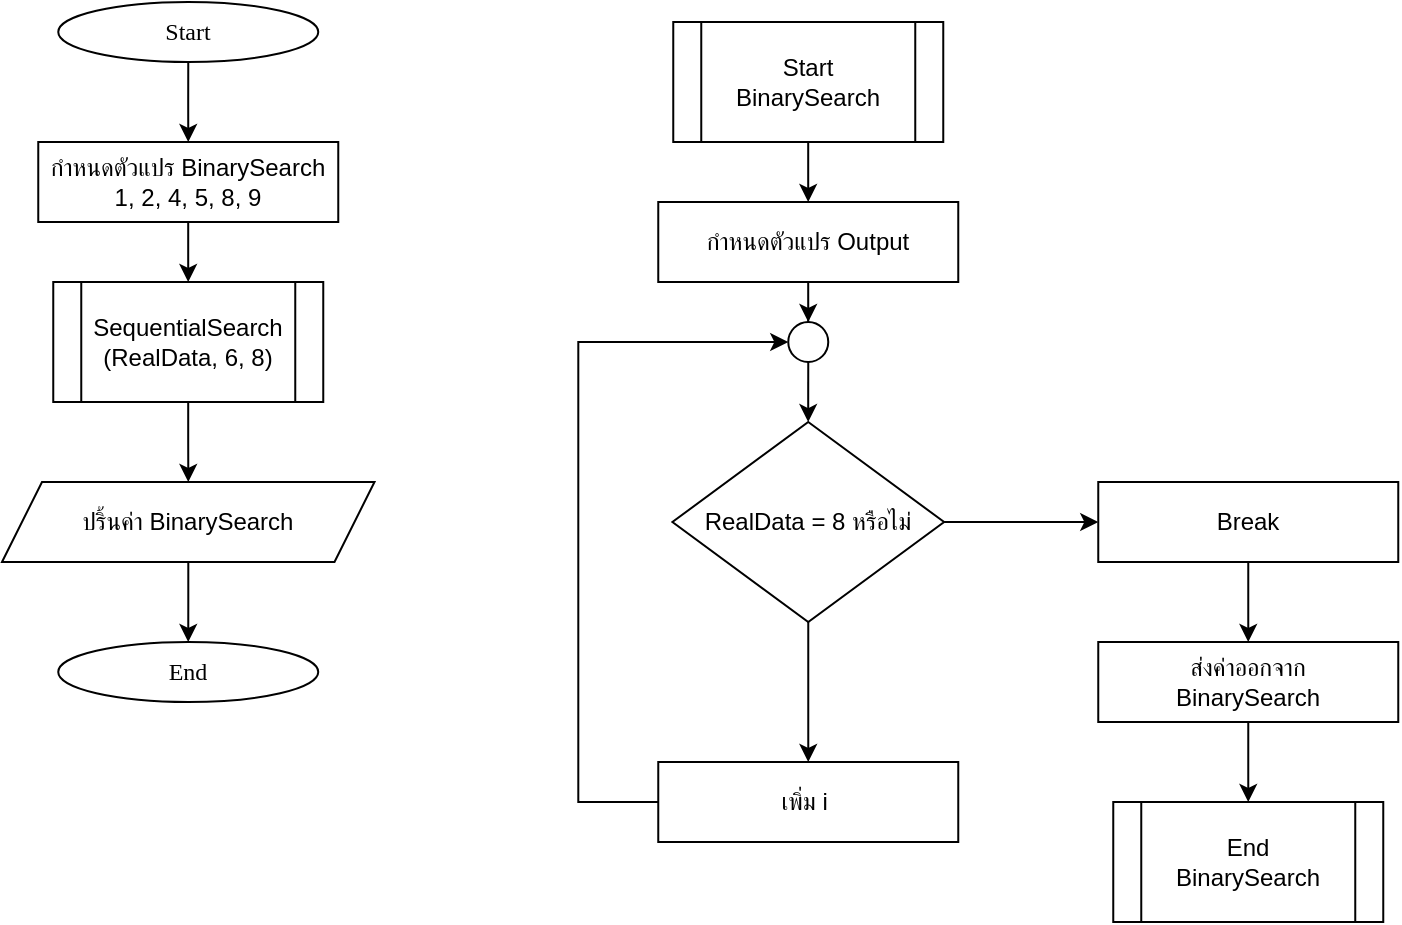 <mxfile version="25.0.3">
  <diagram name="Page-1" id="3hnJuUMj2agy7JwQTxFQ">
    <mxGraphModel dx="1892" dy="1665" grid="1" gridSize="10" guides="1" tooltips="1" connect="1" arrows="1" fold="1" page="1" pageScale="1" pageWidth="850" pageHeight="1100" math="0" shadow="0">
      <root>
        <mxCell id="0" />
        <mxCell id="1" parent="0" />
        <mxCell id="kPVf_pZlVBaObOiWHL7V-1" value="" style="edgeStyle=orthogonalEdgeStyle;rounded=0;orthogonalLoop=1;jettySize=auto;html=1;" edge="1" parent="1" source="kPVf_pZlVBaObOiWHL7V-2">
          <mxGeometry relative="1" as="geometry">
            <mxPoint x="-680.87" y="-940" as="targetPoint" />
          </mxGeometry>
        </mxCell>
        <mxCell id="kPVf_pZlVBaObOiWHL7V-2" value="&lt;font data-font-src=&quot;https://fonts.googleapis.com/css?family=Sarabun&quot; face=&quot;Sarabun&quot;&gt;Start&lt;/font&gt;" style="ellipse;whiteSpace=wrap;html=1;" vertex="1" parent="1">
          <mxGeometry x="-745.87" y="-1010" width="130" height="30" as="geometry" />
        </mxCell>
        <mxCell id="kPVf_pZlVBaObOiWHL7V-3" value="" style="edgeStyle=orthogonalEdgeStyle;rounded=0;orthogonalLoop=1;jettySize=auto;html=1;" edge="1" parent="1" source="kPVf_pZlVBaObOiWHL7V-4" target="kPVf_pZlVBaObOiWHL7V-6">
          <mxGeometry relative="1" as="geometry" />
        </mxCell>
        <mxCell id="kPVf_pZlVBaObOiWHL7V-4" value="กำหนดตัวแปร&amp;nbsp;BinarySearch&lt;div&gt;1, 2, 4, 5, 8, 9&lt;/div&gt;" style="rounded=0;whiteSpace=wrap;html=1;" vertex="1" parent="1">
          <mxGeometry x="-755.87" y="-940" width="150" height="40" as="geometry" />
        </mxCell>
        <mxCell id="kPVf_pZlVBaObOiWHL7V-5" value="" style="edgeStyle=orthogonalEdgeStyle;rounded=0;orthogonalLoop=1;jettySize=auto;html=1;" edge="1" parent="1" source="kPVf_pZlVBaObOiWHL7V-6" target="kPVf_pZlVBaObOiWHL7V-8">
          <mxGeometry relative="1" as="geometry" />
        </mxCell>
        <mxCell id="kPVf_pZlVBaObOiWHL7V-6" value="SequentialSearch&lt;div&gt;(RealData, 6, 8)&lt;/div&gt;" style="shape=process;whiteSpace=wrap;html=1;backgroundOutline=1;" vertex="1" parent="1">
          <mxGeometry x="-748.37" y="-870" width="135" height="60" as="geometry" />
        </mxCell>
        <mxCell id="kPVf_pZlVBaObOiWHL7V-7" value="" style="edgeStyle=orthogonalEdgeStyle;rounded=0;orthogonalLoop=1;jettySize=auto;html=1;" edge="1" parent="1" source="kPVf_pZlVBaObOiWHL7V-8" target="kPVf_pZlVBaObOiWHL7V-25">
          <mxGeometry relative="1" as="geometry" />
        </mxCell>
        <mxCell id="kPVf_pZlVBaObOiWHL7V-8" value="ปริ้นค่า BinarySearch" style="shape=parallelogram;perimeter=parallelogramPerimeter;whiteSpace=wrap;html=1;fixedSize=1;" vertex="1" parent="1">
          <mxGeometry x="-774" y="-770" width="186.25" height="40" as="geometry" />
        </mxCell>
        <mxCell id="kPVf_pZlVBaObOiWHL7V-9" value="" style="edgeStyle=orthogonalEdgeStyle;rounded=0;orthogonalLoop=1;jettySize=auto;html=1;" edge="1" parent="1" source="kPVf_pZlVBaObOiWHL7V-10" target="kPVf_pZlVBaObOiWHL7V-12">
          <mxGeometry relative="1" as="geometry" />
        </mxCell>
        <mxCell id="kPVf_pZlVBaObOiWHL7V-10" value="&lt;div&gt;Start&lt;/div&gt;BinarySearch" style="shape=process;whiteSpace=wrap;html=1;backgroundOutline=1;" vertex="1" parent="1">
          <mxGeometry x="-438.37" y="-1000" width="135" height="60" as="geometry" />
        </mxCell>
        <mxCell id="kPVf_pZlVBaObOiWHL7V-11" style="edgeStyle=orthogonalEdgeStyle;rounded=0;orthogonalLoop=1;jettySize=auto;html=1;entryX=0.5;entryY=0;entryDx=0;entryDy=0;" edge="1" parent="1" source="kPVf_pZlVBaObOiWHL7V-12" target="kPVf_pZlVBaObOiWHL7V-21">
          <mxGeometry relative="1" as="geometry" />
        </mxCell>
        <mxCell id="kPVf_pZlVBaObOiWHL7V-12" value="กำหนดตัวแปร Output" style="rounded=0;whiteSpace=wrap;html=1;" vertex="1" parent="1">
          <mxGeometry x="-445.87" y="-910" width="150" height="40" as="geometry" />
        </mxCell>
        <mxCell id="kPVf_pZlVBaObOiWHL7V-13" value="" style="edgeStyle=orthogonalEdgeStyle;rounded=0;orthogonalLoop=1;jettySize=auto;html=1;" edge="1" parent="1" source="kPVf_pZlVBaObOiWHL7V-15" target="kPVf_pZlVBaObOiWHL7V-19">
          <mxGeometry relative="1" as="geometry" />
        </mxCell>
        <mxCell id="kPVf_pZlVBaObOiWHL7V-14" value="" style="edgeStyle=orthogonalEdgeStyle;rounded=0;orthogonalLoop=1;jettySize=auto;html=1;" edge="1" parent="1" source="kPVf_pZlVBaObOiWHL7V-15" target="kPVf_pZlVBaObOiWHL7V-24">
          <mxGeometry relative="1" as="geometry" />
        </mxCell>
        <mxCell id="kPVf_pZlVBaObOiWHL7V-15" value="RealData = 8 หรือไม่" style="rhombus;whiteSpace=wrap;html=1;" vertex="1" parent="1">
          <mxGeometry x="-438.79" y="-800" width="135.84" height="100" as="geometry" />
        </mxCell>
        <mxCell id="kPVf_pZlVBaObOiWHL7V-16" value="" style="edgeStyle=orthogonalEdgeStyle;rounded=0;orthogonalLoop=1;jettySize=auto;html=1;" edge="1" parent="1" source="kPVf_pZlVBaObOiWHL7V-17" target="kPVf_pZlVBaObOiWHL7V-22">
          <mxGeometry relative="1" as="geometry" />
        </mxCell>
        <mxCell id="kPVf_pZlVBaObOiWHL7V-17" value="ส่งค่าออกจาก&lt;div&gt;BinarySearch&lt;/div&gt;" style="rounded=0;whiteSpace=wrap;html=1;" vertex="1" parent="1">
          <mxGeometry x="-225.87" y="-690" width="150" height="40" as="geometry" />
        </mxCell>
        <mxCell id="kPVf_pZlVBaObOiWHL7V-18" style="edgeStyle=orthogonalEdgeStyle;rounded=0;orthogonalLoop=1;jettySize=auto;html=1;entryX=0;entryY=0.5;entryDx=0;entryDy=0;" edge="1" parent="1" source="kPVf_pZlVBaObOiWHL7V-19" target="kPVf_pZlVBaObOiWHL7V-21">
          <mxGeometry relative="1" as="geometry">
            <Array as="points">
              <mxPoint x="-485.87" y="-610" />
              <mxPoint x="-485.87" y="-840" />
            </Array>
          </mxGeometry>
        </mxCell>
        <mxCell id="kPVf_pZlVBaObOiWHL7V-19" value="เพิ่ม i&amp;nbsp;" style="rounded=0;whiteSpace=wrap;html=1;" vertex="1" parent="1">
          <mxGeometry x="-445.87" y="-630" width="150" height="40" as="geometry" />
        </mxCell>
        <mxCell id="kPVf_pZlVBaObOiWHL7V-20" value="" style="edgeStyle=orthogonalEdgeStyle;rounded=0;orthogonalLoop=1;jettySize=auto;html=1;" edge="1" parent="1" source="kPVf_pZlVBaObOiWHL7V-21" target="kPVf_pZlVBaObOiWHL7V-15">
          <mxGeometry relative="1" as="geometry" />
        </mxCell>
        <mxCell id="kPVf_pZlVBaObOiWHL7V-21" value="" style="ellipse;whiteSpace=wrap;html=1;aspect=fixed;" vertex="1" parent="1">
          <mxGeometry x="-380.87" y="-850" width="20" height="20" as="geometry" />
        </mxCell>
        <mxCell id="kPVf_pZlVBaObOiWHL7V-22" value="&lt;div&gt;End&lt;/div&gt;BinarySearch" style="shape=process;whiteSpace=wrap;html=1;backgroundOutline=1;" vertex="1" parent="1">
          <mxGeometry x="-218.37" y="-610" width="135" height="60" as="geometry" />
        </mxCell>
        <mxCell id="kPVf_pZlVBaObOiWHL7V-23" style="edgeStyle=orthogonalEdgeStyle;rounded=0;orthogonalLoop=1;jettySize=auto;html=1;entryX=0.5;entryY=0;entryDx=0;entryDy=0;" edge="1" parent="1" source="kPVf_pZlVBaObOiWHL7V-24" target="kPVf_pZlVBaObOiWHL7V-17">
          <mxGeometry relative="1" as="geometry" />
        </mxCell>
        <mxCell id="kPVf_pZlVBaObOiWHL7V-24" value="Break" style="rounded=0;whiteSpace=wrap;html=1;" vertex="1" parent="1">
          <mxGeometry x="-225.87" y="-770" width="150" height="40" as="geometry" />
        </mxCell>
        <mxCell id="kPVf_pZlVBaObOiWHL7V-25" value="&lt;font data-font-src=&quot;https://fonts.googleapis.com/css?family=Sarabun&quot; face=&quot;Sarabun&quot;&gt;End&lt;/font&gt;" style="ellipse;whiteSpace=wrap;html=1;" vertex="1" parent="1">
          <mxGeometry x="-745.88" y="-690" width="130" height="30" as="geometry" />
        </mxCell>
      </root>
    </mxGraphModel>
  </diagram>
</mxfile>
